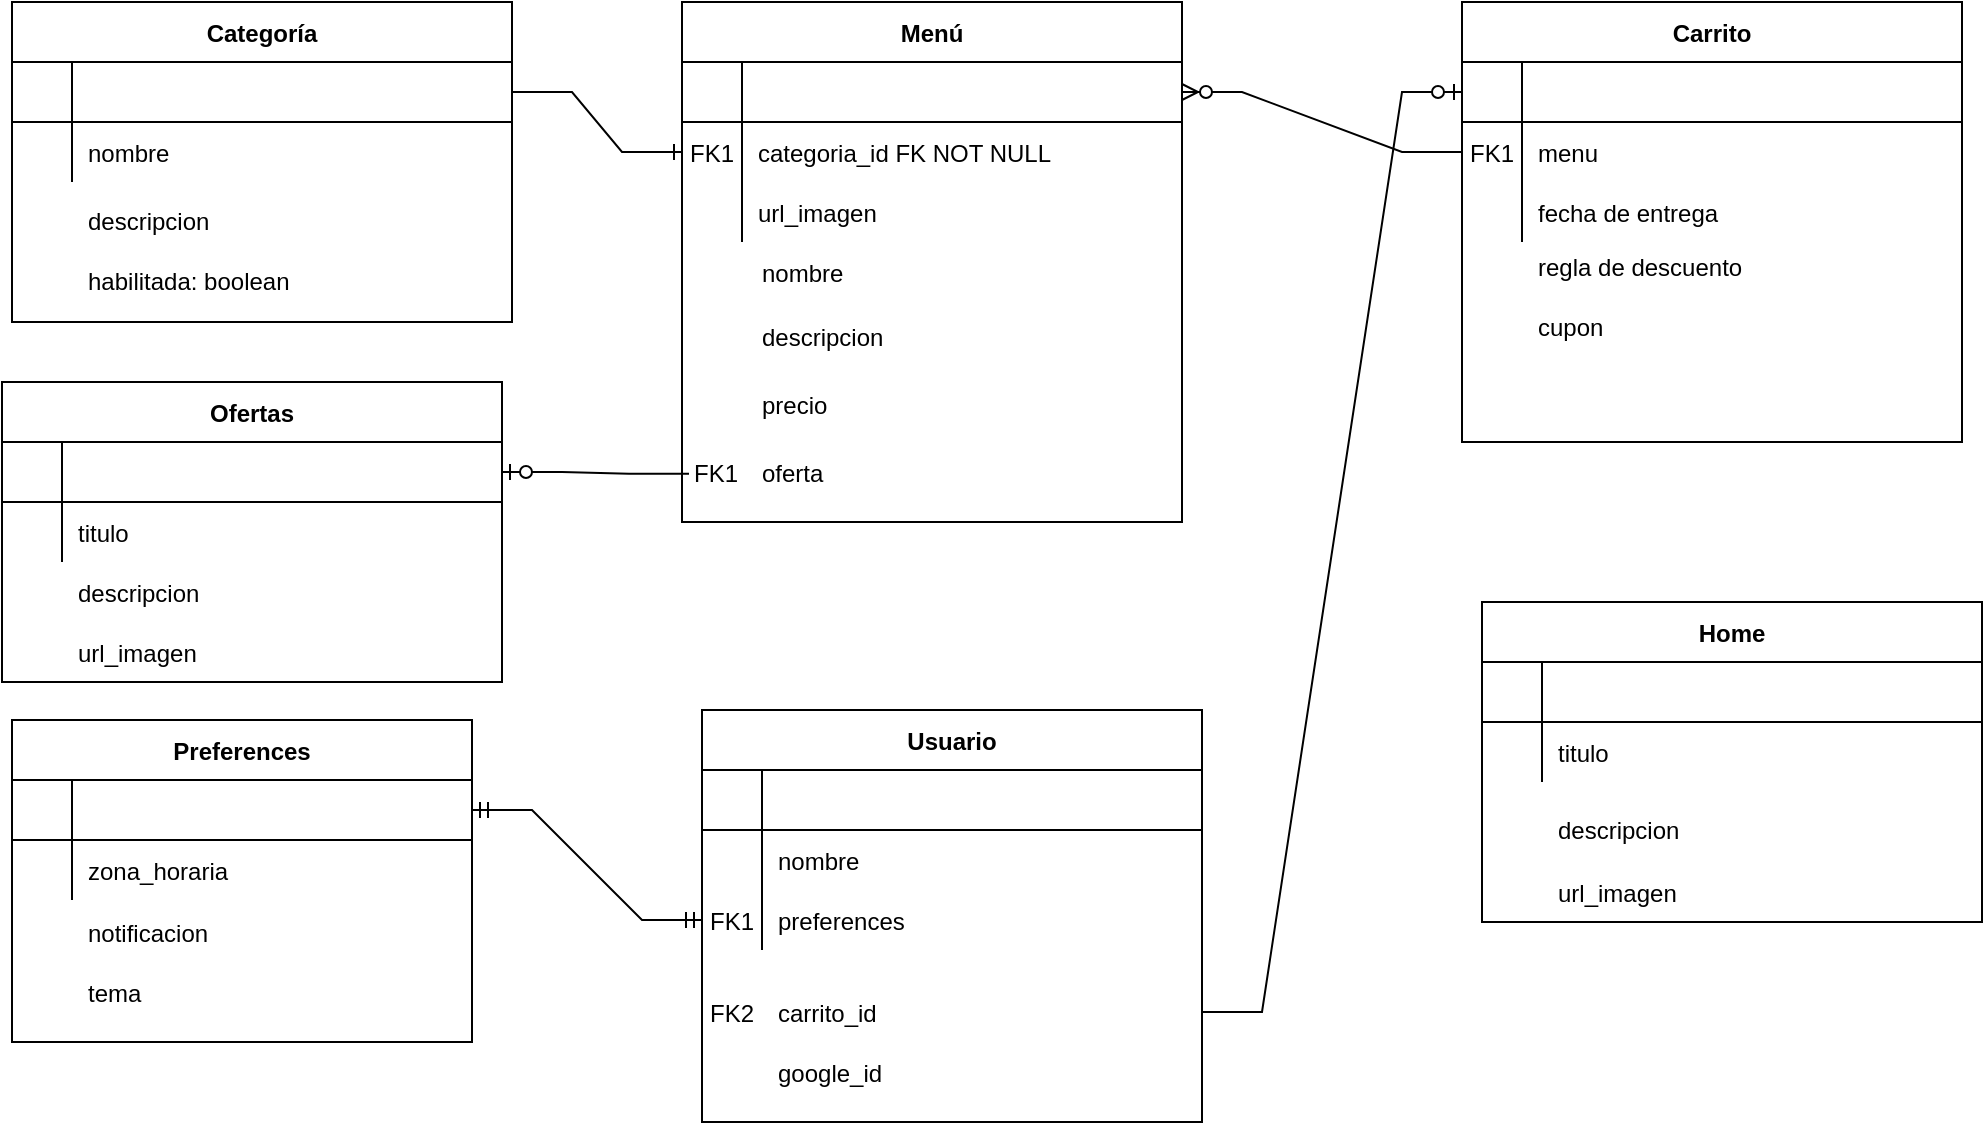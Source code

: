 <mxfile version="25.0.3">
  <diagram id="R2lEEEUBdFMjLlhIrx00" name="Page-1">
    <mxGraphModel dx="934" dy="489" grid="1" gridSize="10" guides="1" tooltips="1" connect="1" arrows="1" fold="1" page="1" pageScale="1" pageWidth="850" pageHeight="1100" math="0" shadow="0" extFonts="Permanent Marker^https://fonts.googleapis.com/css?family=Permanent+Marker">
      <root>
        <mxCell id="0" />
        <mxCell id="1" parent="0" />
        <mxCell id="qqJF5qtGD3y3oLxstqvr-37" value="" style="group;movable=1;resizable=1;rotatable=1;deletable=1;editable=1;locked=0;connectable=1;" parent="1" vertex="1" connectable="0">
          <mxGeometry x="390" y="10" width="250" height="260" as="geometry" />
        </mxCell>
        <mxCell id="C-vyLk0tnHw3VtMMgP7b-2" value="Menú" style="shape=table;startSize=30;container=1;collapsible=1;childLayout=tableLayout;fixedRows=1;rowLines=0;fontStyle=1;align=center;resizeLast=1;movable=1;resizable=1;rotatable=1;deletable=1;editable=1;locked=0;connectable=1;" parent="qqJF5qtGD3y3oLxstqvr-37" vertex="1">
          <mxGeometry width="250" height="260" as="geometry" />
        </mxCell>
        <mxCell id="C-vyLk0tnHw3VtMMgP7b-3" value="" style="shape=partialRectangle;collapsible=0;dropTarget=0;pointerEvents=0;fillColor=none;points=[[0,0.5],[1,0.5]];portConstraint=eastwest;top=0;left=0;right=0;bottom=1;" parent="C-vyLk0tnHw3VtMMgP7b-2" vertex="1">
          <mxGeometry y="30" width="250" height="30" as="geometry" />
        </mxCell>
        <mxCell id="C-vyLk0tnHw3VtMMgP7b-4" value="" style="shape=partialRectangle;overflow=hidden;connectable=0;fillColor=none;top=0;left=0;bottom=0;right=0;fontStyle=1;" parent="C-vyLk0tnHw3VtMMgP7b-3" vertex="1">
          <mxGeometry width="30" height="30" as="geometry">
            <mxRectangle width="30" height="30" as="alternateBounds" />
          </mxGeometry>
        </mxCell>
        <mxCell id="C-vyLk0tnHw3VtMMgP7b-5" value="" style="shape=partialRectangle;overflow=hidden;connectable=0;fillColor=none;top=0;left=0;bottom=0;right=0;align=left;spacingLeft=6;fontStyle=5;" parent="C-vyLk0tnHw3VtMMgP7b-3" vertex="1">
          <mxGeometry x="30" width="220" height="30" as="geometry">
            <mxRectangle width="220" height="30" as="alternateBounds" />
          </mxGeometry>
        </mxCell>
        <mxCell id="C-vyLk0tnHw3VtMMgP7b-6" value="" style="shape=partialRectangle;collapsible=0;dropTarget=0;pointerEvents=0;fillColor=none;points=[[0,0.5],[1,0.5]];portConstraint=eastwest;top=0;left=0;right=0;bottom=0;" parent="C-vyLk0tnHw3VtMMgP7b-2" vertex="1">
          <mxGeometry y="60" width="250" height="30" as="geometry" />
        </mxCell>
        <mxCell id="C-vyLk0tnHw3VtMMgP7b-7" value="FK1" style="shape=partialRectangle;overflow=hidden;connectable=0;fillColor=none;top=0;left=0;bottom=0;right=0;" parent="C-vyLk0tnHw3VtMMgP7b-6" vertex="1">
          <mxGeometry width="30" height="30" as="geometry">
            <mxRectangle width="30" height="30" as="alternateBounds" />
          </mxGeometry>
        </mxCell>
        <mxCell id="C-vyLk0tnHw3VtMMgP7b-8" value="categoria_id FK NOT NULL" style="shape=partialRectangle;overflow=hidden;connectable=0;fillColor=none;top=0;left=0;bottom=0;right=0;align=left;spacingLeft=6;movable=0;resizable=0;rotatable=0;deletable=0;editable=0;locked=1;" parent="C-vyLk0tnHw3VtMMgP7b-6" vertex="1">
          <mxGeometry x="30" width="220" height="30" as="geometry">
            <mxRectangle width="220" height="30" as="alternateBounds" />
          </mxGeometry>
        </mxCell>
        <mxCell id="C-vyLk0tnHw3VtMMgP7b-9" value="" style="shape=partialRectangle;collapsible=0;dropTarget=0;pointerEvents=0;fillColor=none;points=[[0,0.5],[1,0.5]];portConstraint=eastwest;top=0;left=0;right=0;bottom=0;" parent="C-vyLk0tnHw3VtMMgP7b-2" vertex="1">
          <mxGeometry y="90" width="250" height="30" as="geometry" />
        </mxCell>
        <mxCell id="C-vyLk0tnHw3VtMMgP7b-10" value="" style="shape=partialRectangle;overflow=hidden;connectable=0;fillColor=none;top=0;left=0;bottom=0;right=0;" parent="C-vyLk0tnHw3VtMMgP7b-9" vertex="1">
          <mxGeometry width="30" height="30" as="geometry">
            <mxRectangle width="30" height="30" as="alternateBounds" />
          </mxGeometry>
        </mxCell>
        <mxCell id="C-vyLk0tnHw3VtMMgP7b-11" value="url_imagen" style="shape=partialRectangle;overflow=hidden;connectable=0;fillColor=none;top=0;left=0;bottom=0;right=0;align=left;spacingLeft=6;movable=0;resizable=0;rotatable=0;deletable=0;editable=0;locked=1;" parent="C-vyLk0tnHw3VtMMgP7b-9" vertex="1">
          <mxGeometry x="30" width="220" height="30" as="geometry">
            <mxRectangle width="220" height="30" as="alternateBounds" />
          </mxGeometry>
        </mxCell>
        <mxCell id="qqJF5qtGD3y3oLxstqvr-20" value="descripcion" style="shape=partialRectangle;overflow=hidden;connectable=1;fillColor=none;top=0;left=0;bottom=0;right=0;align=left;spacingLeft=6;movable=1;resizable=1;rotatable=1;deletable=1;editable=1;locked=0;" parent="qqJF5qtGD3y3oLxstqvr-37" vertex="1">
          <mxGeometry x="32" y="150.003" width="218" height="34.091" as="geometry">
            <mxRectangle width="220" height="30" as="alternateBounds" />
          </mxGeometry>
        </mxCell>
        <mxCell id="qqJF5qtGD3y3oLxstqvr-21" value="nombre" style="shape=partialRectangle;overflow=hidden;connectable=1;fillColor=none;top=0;left=0;bottom=0;right=0;align=left;spacingLeft=6;movable=1;resizable=1;rotatable=1;deletable=1;editable=1;locked=0;" parent="qqJF5qtGD3y3oLxstqvr-37" vertex="1">
          <mxGeometry x="32" y="120" width="218" height="30" as="geometry">
            <mxRectangle width="220" height="30" as="alternateBounds" />
          </mxGeometry>
        </mxCell>
        <mxCell id="qqJF5qtGD3y3oLxstqvr-22" value="precio" style="shape=partialRectangle;overflow=hidden;connectable=1;fillColor=none;top=0;left=0;bottom=0;right=0;align=left;spacingLeft=6;movable=1;resizable=1;rotatable=1;deletable=1;editable=1;locked=0;" parent="qqJF5qtGD3y3oLxstqvr-37" vertex="1">
          <mxGeometry x="32" y="184.089" width="218" height="34.091" as="geometry">
            <mxRectangle width="220" height="30" as="alternateBounds" />
          </mxGeometry>
        </mxCell>
        <mxCell id="pwJrOrz93iCvwR-hnapq-28" value="" style="group" parent="qqJF5qtGD3y3oLxstqvr-37" vertex="1" connectable="0">
          <mxGeometry x="2" y="218.179" width="248" height="34.091" as="geometry" />
        </mxCell>
        <mxCell id="pwJrOrz93iCvwR-hnapq-25" value="oferta" style="shape=partialRectangle;overflow=hidden;connectable=1;fillColor=none;top=0;left=0;bottom=0;right=0;align=left;spacingLeft=6;movable=1;resizable=1;rotatable=1;deletable=1;editable=1;locked=0;" parent="pwJrOrz93iCvwR-hnapq-28" vertex="1">
          <mxGeometry x="30" width="218" height="34.091" as="geometry">
            <mxRectangle width="220" height="30" as="alternateBounds" />
          </mxGeometry>
        </mxCell>
        <mxCell id="pwJrOrz93iCvwR-hnapq-29" value="FK1" style="shape=partialRectangle;overflow=hidden;connectable=0;fillColor=none;top=0;left=0;bottom=0;right=0;" parent="pwJrOrz93iCvwR-hnapq-28" vertex="1">
          <mxGeometry y="2.041" width="30" height="30" as="geometry">
            <mxRectangle width="30" height="30" as="alternateBounds" />
          </mxGeometry>
        </mxCell>
        <mxCell id="qqJF5qtGD3y3oLxstqvr-38" value="" style="group" parent="1" vertex="1" connectable="0">
          <mxGeometry x="55" y="10" width="250" height="160" as="geometry" />
        </mxCell>
        <mxCell id="C-vyLk0tnHw3VtMMgP7b-23" value="Categoría" style="shape=table;startSize=30;container=1;collapsible=1;childLayout=tableLayout;fixedRows=1;rowLines=0;fontStyle=1;align=center;resizeLast=1;" parent="qqJF5qtGD3y3oLxstqvr-38" vertex="1">
          <mxGeometry width="250" height="160" as="geometry" />
        </mxCell>
        <mxCell id="C-vyLk0tnHw3VtMMgP7b-24" value="" style="shape=partialRectangle;collapsible=0;dropTarget=0;pointerEvents=0;fillColor=none;points=[[0,0.5],[1,0.5]];portConstraint=eastwest;top=0;left=0;right=0;bottom=1;" parent="C-vyLk0tnHw3VtMMgP7b-23" vertex="1">
          <mxGeometry y="30" width="250" height="30" as="geometry" />
        </mxCell>
        <mxCell id="C-vyLk0tnHw3VtMMgP7b-25" value="" style="shape=partialRectangle;overflow=hidden;connectable=0;fillColor=none;top=0;left=0;bottom=0;right=0;fontStyle=1;" parent="C-vyLk0tnHw3VtMMgP7b-24" vertex="1">
          <mxGeometry width="30" height="30" as="geometry">
            <mxRectangle width="30" height="30" as="alternateBounds" />
          </mxGeometry>
        </mxCell>
        <mxCell id="C-vyLk0tnHw3VtMMgP7b-26" value="" style="shape=partialRectangle;overflow=hidden;connectable=0;fillColor=none;top=0;left=0;bottom=0;right=0;align=left;spacingLeft=6;fontStyle=5;" parent="C-vyLk0tnHw3VtMMgP7b-24" vertex="1">
          <mxGeometry x="30" width="220" height="30" as="geometry">
            <mxRectangle width="220" height="30" as="alternateBounds" />
          </mxGeometry>
        </mxCell>
        <mxCell id="C-vyLk0tnHw3VtMMgP7b-27" value="" style="shape=partialRectangle;collapsible=0;dropTarget=0;pointerEvents=0;fillColor=none;points=[[0,0.5],[1,0.5]];portConstraint=eastwest;top=0;left=0;right=0;bottom=0;" parent="C-vyLk0tnHw3VtMMgP7b-23" vertex="1">
          <mxGeometry y="60" width="250" height="30" as="geometry" />
        </mxCell>
        <mxCell id="C-vyLk0tnHw3VtMMgP7b-28" value="" style="shape=partialRectangle;overflow=hidden;connectable=0;fillColor=none;top=0;left=0;bottom=0;right=0;" parent="C-vyLk0tnHw3VtMMgP7b-27" vertex="1">
          <mxGeometry width="30" height="30" as="geometry">
            <mxRectangle width="30" height="30" as="alternateBounds" />
          </mxGeometry>
        </mxCell>
        <mxCell id="C-vyLk0tnHw3VtMMgP7b-29" value="nombre" style="shape=partialRectangle;overflow=hidden;connectable=0;fillColor=none;top=0;left=0;bottom=0;right=0;align=left;spacingLeft=6;" parent="C-vyLk0tnHw3VtMMgP7b-27" vertex="1">
          <mxGeometry x="30" width="220" height="30" as="geometry">
            <mxRectangle width="220" height="30" as="alternateBounds" />
          </mxGeometry>
        </mxCell>
        <mxCell id="qqJF5qtGD3y3oLxstqvr-2" value="" style="shape=partialRectangle;collapsible=0;dropTarget=0;pointerEvents=0;fillColor=none;points=[[0,0.5],[1,0.5]];portConstraint=eastwest;top=0;left=0;right=0;bottom=0;container=0;" parent="qqJF5qtGD3y3oLxstqvr-38" vertex="1">
          <mxGeometry y="90" width="250" height="37.5" as="geometry" />
        </mxCell>
        <mxCell id="qqJF5qtGD3y3oLxstqvr-3" value="" style="shape=partialRectangle;overflow=hidden;connectable=0;fillColor=none;top=0;left=0;bottom=0;right=0;" parent="qqJF5qtGD3y3oLxstqvr-38" vertex="1">
          <mxGeometry y="90" width="30" height="37.5" as="geometry">
            <mxRectangle width="30" height="30" as="alternateBounds" />
          </mxGeometry>
        </mxCell>
        <mxCell id="qqJF5qtGD3y3oLxstqvr-4" value="descripcion" style="shape=partialRectangle;overflow=hidden;connectable=0;fillColor=none;top=0;left=0;bottom=0;right=0;align=left;spacingLeft=6;" parent="qqJF5qtGD3y3oLxstqvr-38" vertex="1">
          <mxGeometry x="30" y="90" width="220" height="37.5" as="geometry">
            <mxRectangle width="220" height="30" as="alternateBounds" />
          </mxGeometry>
        </mxCell>
        <mxCell id="pwJrOrz93iCvwR-hnapq-30" value="" style="shape=partialRectangle;overflow=hidden;connectable=0;fillColor=none;top=0;left=0;bottom=0;right=0;" parent="qqJF5qtGD3y3oLxstqvr-38" vertex="1">
          <mxGeometry y="120" width="30" height="37.5" as="geometry">
            <mxRectangle width="30" height="30" as="alternateBounds" />
          </mxGeometry>
        </mxCell>
        <mxCell id="pwJrOrz93iCvwR-hnapq-31" value="habilitada: boolean" style="shape=partialRectangle;overflow=hidden;connectable=0;fillColor=none;top=0;left=0;bottom=0;right=0;align=left;spacingLeft=6;" parent="qqJF5qtGD3y3oLxstqvr-38" vertex="1">
          <mxGeometry x="30" y="120" width="220" height="37.5" as="geometry">
            <mxRectangle width="220" height="30" as="alternateBounds" />
          </mxGeometry>
        </mxCell>
        <mxCell id="qqJF5qtGD3y3oLxstqvr-50" value="" style="shape=partialRectangle;overflow=hidden;connectable=0;fillColor=none;top=0;left=0;bottom=0;right=0;" parent="1" vertex="1">
          <mxGeometry x="790" y="369" width="30" height="30" as="geometry">
            <mxRectangle width="30" height="30" as="alternateBounds" />
          </mxGeometry>
        </mxCell>
        <mxCell id="qqJF5qtGD3y3oLxstqvr-53" value="" style="shape=partialRectangle;overflow=hidden;connectable=0;fillColor=none;top=0;left=0;bottom=0;right=0;" parent="1" vertex="1">
          <mxGeometry x="790" y="399" width="30" height="30" as="geometry">
            <mxRectangle width="30" height="30" as="alternateBounds" />
          </mxGeometry>
        </mxCell>
        <mxCell id="qqJF5qtGD3y3oLxstqvr-55" value="" style="shape=partialRectangle;overflow=hidden;connectable=0;fillColor=none;top=0;left=0;bottom=0;right=0;" parent="1" vertex="1">
          <mxGeometry x="790" y="120" width="30" height="30" as="geometry">
            <mxRectangle width="30" height="30" as="alternateBounds" />
          </mxGeometry>
        </mxCell>
        <mxCell id="pwJrOrz93iCvwR-hnapq-2" value="" style="edgeStyle=entityRelationEdgeStyle;fontSize=12;html=1;endArrow=ERzeroToMany;endFill=1;rounded=0;entryX=1;entryY=0.5;entryDx=0;entryDy=0;exitX=0;exitY=0.5;exitDx=0;exitDy=0;" parent="1" source="C-vyLk0tnHw3VtMMgP7b-17" target="C-vyLk0tnHw3VtMMgP7b-3" edge="1">
          <mxGeometry width="100" height="100" relative="1" as="geometry">
            <mxPoint x="740" y="30" as="sourcePoint" />
            <mxPoint x="760" y="100" as="targetPoint" />
            <Array as="points">
              <mxPoint x="760" y="100" />
              <mxPoint x="710" y="100" />
            </Array>
          </mxGeometry>
        </mxCell>
        <mxCell id="pwJrOrz93iCvwR-hnapq-3" value="Preferences" style="shape=table;startSize=30;container=1;collapsible=1;childLayout=tableLayout;fixedRows=1;rowLines=0;fontStyle=1;align=center;resizeLast=1;" parent="1" vertex="1">
          <mxGeometry x="55" y="369" width="230" height="161" as="geometry" />
        </mxCell>
        <mxCell id="pwJrOrz93iCvwR-hnapq-4" value="" style="shape=partialRectangle;collapsible=0;dropTarget=0;pointerEvents=0;fillColor=none;points=[[0,0.5],[1,0.5]];portConstraint=eastwest;top=0;left=0;right=0;bottom=1;" parent="pwJrOrz93iCvwR-hnapq-3" vertex="1">
          <mxGeometry y="30" width="230" height="30" as="geometry" />
        </mxCell>
        <mxCell id="pwJrOrz93iCvwR-hnapq-5" value="" style="shape=partialRectangle;overflow=hidden;connectable=0;fillColor=none;top=0;left=0;bottom=0;right=0;fontStyle=1;" parent="pwJrOrz93iCvwR-hnapq-4" vertex="1">
          <mxGeometry width="30" height="30" as="geometry">
            <mxRectangle width="30" height="30" as="alternateBounds" />
          </mxGeometry>
        </mxCell>
        <mxCell id="pwJrOrz93iCvwR-hnapq-6" value="" style="shape=partialRectangle;overflow=hidden;connectable=0;fillColor=none;top=0;left=0;bottom=0;right=0;align=left;spacingLeft=6;fontStyle=5;" parent="pwJrOrz93iCvwR-hnapq-4" vertex="1">
          <mxGeometry x="30" width="200" height="30" as="geometry">
            <mxRectangle width="200" height="30" as="alternateBounds" />
          </mxGeometry>
        </mxCell>
        <mxCell id="pwJrOrz93iCvwR-hnapq-7" value="" style="shape=partialRectangle;collapsible=0;dropTarget=0;pointerEvents=0;fillColor=none;points=[[0,0.5],[1,0.5]];portConstraint=eastwest;top=0;left=0;right=0;bottom=0;" parent="pwJrOrz93iCvwR-hnapq-3" vertex="1">
          <mxGeometry y="60" width="230" height="30" as="geometry" />
        </mxCell>
        <mxCell id="pwJrOrz93iCvwR-hnapq-8" value="" style="shape=partialRectangle;overflow=hidden;connectable=0;fillColor=none;top=0;left=0;bottom=0;right=0;" parent="pwJrOrz93iCvwR-hnapq-7" vertex="1">
          <mxGeometry width="30" height="30" as="geometry">
            <mxRectangle width="30" height="30" as="alternateBounds" />
          </mxGeometry>
        </mxCell>
        <mxCell id="pwJrOrz93iCvwR-hnapq-9" value="zona_horaria" style="shape=partialRectangle;overflow=hidden;connectable=0;fillColor=none;top=0;left=0;bottom=0;right=0;align=left;spacingLeft=6;" parent="pwJrOrz93iCvwR-hnapq-7" vertex="1">
          <mxGeometry x="30" width="200" height="30" as="geometry">
            <mxRectangle width="200" height="30" as="alternateBounds" />
          </mxGeometry>
        </mxCell>
        <mxCell id="pwJrOrz93iCvwR-hnapq-10" value="" style="group" parent="1" vertex="1" connectable="0">
          <mxGeometry x="50" y="200" width="250" height="150" as="geometry" />
        </mxCell>
        <mxCell id="qqJF5qtGD3y3oLxstqvr-30" value="Ofertas" style="shape=table;startSize=30;container=1;collapsible=1;childLayout=tableLayout;fixedRows=1;rowLines=0;fontStyle=1;align=center;resizeLast=1;" parent="pwJrOrz93iCvwR-hnapq-10" vertex="1">
          <mxGeometry width="250" height="150" as="geometry" />
        </mxCell>
        <mxCell id="qqJF5qtGD3y3oLxstqvr-31" value="" style="shape=partialRectangle;collapsible=0;dropTarget=0;pointerEvents=0;fillColor=none;points=[[0,0.5],[1,0.5]];portConstraint=eastwest;top=0;left=0;right=0;bottom=1;" parent="qqJF5qtGD3y3oLxstqvr-30" vertex="1">
          <mxGeometry y="30" width="250" height="30" as="geometry" />
        </mxCell>
        <mxCell id="qqJF5qtGD3y3oLxstqvr-32" value="" style="shape=partialRectangle;overflow=hidden;connectable=0;fillColor=none;top=0;left=0;bottom=0;right=0;fontStyle=1;" parent="qqJF5qtGD3y3oLxstqvr-31" vertex="1">
          <mxGeometry width="30" height="30" as="geometry">
            <mxRectangle width="30" height="30" as="alternateBounds" />
          </mxGeometry>
        </mxCell>
        <mxCell id="qqJF5qtGD3y3oLxstqvr-33" value="" style="shape=partialRectangle;overflow=hidden;connectable=0;fillColor=none;top=0;left=0;bottom=0;right=0;align=left;spacingLeft=6;fontStyle=5;" parent="qqJF5qtGD3y3oLxstqvr-31" vertex="1">
          <mxGeometry x="30" width="220" height="30" as="geometry">
            <mxRectangle width="220" height="30" as="alternateBounds" />
          </mxGeometry>
        </mxCell>
        <mxCell id="qqJF5qtGD3y3oLxstqvr-34" value="" style="shape=partialRectangle;collapsible=0;dropTarget=0;pointerEvents=0;fillColor=none;points=[[0,0.5],[1,0.5]];portConstraint=eastwest;top=0;left=0;right=0;bottom=0;" parent="qqJF5qtGD3y3oLxstqvr-30" vertex="1">
          <mxGeometry y="60" width="250" height="30" as="geometry" />
        </mxCell>
        <mxCell id="qqJF5qtGD3y3oLxstqvr-35" value="" style="shape=partialRectangle;overflow=hidden;connectable=0;fillColor=none;top=0;left=0;bottom=0;right=0;" parent="qqJF5qtGD3y3oLxstqvr-34" vertex="1">
          <mxGeometry width="30" height="30" as="geometry">
            <mxRectangle width="30" height="30" as="alternateBounds" />
          </mxGeometry>
        </mxCell>
        <mxCell id="qqJF5qtGD3y3oLxstqvr-36" value="titulo" style="shape=partialRectangle;overflow=hidden;connectable=0;fillColor=none;top=0;left=0;bottom=0;right=0;align=left;spacingLeft=6;" parent="qqJF5qtGD3y3oLxstqvr-34" vertex="1">
          <mxGeometry x="30" width="220" height="30" as="geometry">
            <mxRectangle width="220" height="30" as="alternateBounds" />
          </mxGeometry>
        </mxCell>
        <mxCell id="qqJF5qtGD3y3oLxstqvr-58" value="descripcion" style="shape=partialRectangle;overflow=hidden;connectable=0;fillColor=none;top=0;left=0;bottom=0;right=0;align=left;spacingLeft=6;" parent="pwJrOrz93iCvwR-hnapq-10" vertex="1">
          <mxGeometry x="30" y="90" width="220" height="30" as="geometry">
            <mxRectangle width="220" height="30" as="alternateBounds" />
          </mxGeometry>
        </mxCell>
        <mxCell id="yZumms5GOMJ3oJZ8lzZo-1" value="url_imagen" style="shape=partialRectangle;overflow=hidden;connectable=0;fillColor=none;top=0;left=0;bottom=0;right=0;align=left;spacingLeft=6;" parent="pwJrOrz93iCvwR-hnapq-10" vertex="1">
          <mxGeometry x="30" y="120" width="220" height="30" as="geometry">
            <mxRectangle width="220" height="30" as="alternateBounds" />
          </mxGeometry>
        </mxCell>
        <mxCell id="pwJrOrz93iCvwR-hnapq-11" value="" style="edgeStyle=entityRelationEdgeStyle;fontSize=12;html=1;endArrow=ERmandOne;startArrow=ERmandOne;rounded=0;entryX=0;entryY=0.5;entryDx=0;entryDy=0;" parent="1" target="pwJrOrz93iCvwR-hnapq-13" edge="1">
          <mxGeometry width="100" height="100" relative="1" as="geometry">
            <mxPoint x="285" y="414" as="sourcePoint" />
            <mxPoint x="400" y="330" as="targetPoint" />
          </mxGeometry>
        </mxCell>
        <mxCell id="pwJrOrz93iCvwR-hnapq-16" value="" style="group" parent="1" vertex="1" connectable="0">
          <mxGeometry x="790" y="310" width="250" height="160" as="geometry" />
        </mxCell>
        <mxCell id="qqJF5qtGD3y3oLxstqvr-39" value="Home" style="shape=table;startSize=30;container=1;collapsible=1;childLayout=tableLayout;fixedRows=1;rowLines=0;fontStyle=1;align=center;resizeLast=1;" parent="pwJrOrz93iCvwR-hnapq-16" vertex="1">
          <mxGeometry width="250" height="160" as="geometry" />
        </mxCell>
        <mxCell id="qqJF5qtGD3y3oLxstqvr-40" value="" style="shape=partialRectangle;collapsible=0;dropTarget=0;pointerEvents=0;fillColor=none;points=[[0,0.5],[1,0.5]];portConstraint=eastwest;top=0;left=0;right=0;bottom=1;" parent="qqJF5qtGD3y3oLxstqvr-39" vertex="1">
          <mxGeometry y="30" width="250" height="30" as="geometry" />
        </mxCell>
        <mxCell id="qqJF5qtGD3y3oLxstqvr-41" value="" style="shape=partialRectangle;overflow=hidden;connectable=0;fillColor=none;top=0;left=0;bottom=0;right=0;fontStyle=1;" parent="qqJF5qtGD3y3oLxstqvr-40" vertex="1">
          <mxGeometry width="30" height="30" as="geometry">
            <mxRectangle width="30" height="30" as="alternateBounds" />
          </mxGeometry>
        </mxCell>
        <mxCell id="qqJF5qtGD3y3oLxstqvr-42" value="" style="shape=partialRectangle;overflow=hidden;connectable=0;fillColor=none;top=0;left=0;bottom=0;right=0;align=left;spacingLeft=6;fontStyle=5;" parent="qqJF5qtGD3y3oLxstqvr-40" vertex="1">
          <mxGeometry x="30" width="220" height="30" as="geometry">
            <mxRectangle width="220" height="30" as="alternateBounds" />
          </mxGeometry>
        </mxCell>
        <mxCell id="qqJF5qtGD3y3oLxstqvr-43" value="" style="shape=partialRectangle;collapsible=0;dropTarget=0;pointerEvents=0;fillColor=none;points=[[0,0.5],[1,0.5]];portConstraint=eastwest;top=0;left=0;right=0;bottom=0;" parent="qqJF5qtGD3y3oLxstqvr-39" vertex="1">
          <mxGeometry y="60" width="250" height="30" as="geometry" />
        </mxCell>
        <mxCell id="qqJF5qtGD3y3oLxstqvr-44" value="" style="shape=partialRectangle;overflow=hidden;connectable=0;fillColor=none;top=0;left=0;bottom=0;right=0;" parent="qqJF5qtGD3y3oLxstqvr-43" vertex="1">
          <mxGeometry width="30" height="30" as="geometry">
            <mxRectangle width="30" height="30" as="alternateBounds" />
          </mxGeometry>
        </mxCell>
        <mxCell id="qqJF5qtGD3y3oLxstqvr-45" value="titulo" style="shape=partialRectangle;overflow=hidden;connectable=0;fillColor=none;top=0;left=0;bottom=0;right=0;align=left;spacingLeft=6;" parent="qqJF5qtGD3y3oLxstqvr-43" vertex="1">
          <mxGeometry x="30" width="220" height="30" as="geometry">
            <mxRectangle width="220" height="30" as="alternateBounds" />
          </mxGeometry>
        </mxCell>
        <mxCell id="qqJF5qtGD3y3oLxstqvr-51" value="descripcion" style="shape=partialRectangle;overflow=hidden;connectable=0;fillColor=none;top=0;left=0;bottom=0;right=0;align=left;spacingLeft=6;" parent="pwJrOrz93iCvwR-hnapq-16" vertex="1">
          <mxGeometry x="30" y="95.5" width="220" height="35.5" as="geometry">
            <mxRectangle width="220" height="30" as="alternateBounds" />
          </mxGeometry>
        </mxCell>
        <mxCell id="qqJF5qtGD3y3oLxstqvr-54" value="url_imagen" style="shape=partialRectangle;overflow=hidden;connectable=0;fillColor=none;top=0;left=0;bottom=0;right=0;align=left;spacingLeft=6;" parent="pwJrOrz93iCvwR-hnapq-16" vertex="1">
          <mxGeometry x="30" y="130" width="220" height="30" as="geometry">
            <mxRectangle width="220" height="30" as="alternateBounds" />
          </mxGeometry>
        </mxCell>
        <mxCell id="pwJrOrz93iCvwR-hnapq-18" value="" style="group" parent="1" vertex="1" connectable="0">
          <mxGeometry x="780" y="10" width="250" height="220" as="geometry" />
        </mxCell>
        <mxCell id="qqJF5qtGD3y3oLxstqvr-56" value="regla de descuento" style="shape=partialRectangle;overflow=hidden;connectable=0;fillColor=none;top=0;left=0;bottom=0;right=0;align=left;spacingLeft=6;" parent="pwJrOrz93iCvwR-hnapq-18" vertex="1">
          <mxGeometry x="30" y="117" width="220" height="30" as="geometry">
            <mxRectangle width="220" height="30" as="alternateBounds" />
          </mxGeometry>
        </mxCell>
        <mxCell id="pwJrOrz93iCvwR-hnapq-17" value="" style="group" parent="pwJrOrz93iCvwR-hnapq-18" vertex="1" connectable="0">
          <mxGeometry width="250" height="220" as="geometry" />
        </mxCell>
        <mxCell id="R69DAlM-yLZJwDY2B8TD-19" value="" style="group" vertex="1" connectable="0" parent="pwJrOrz93iCvwR-hnapq-17">
          <mxGeometry width="250" height="220" as="geometry" />
        </mxCell>
        <mxCell id="R69DAlM-yLZJwDY2B8TD-22" value="" style="group" vertex="1" connectable="0" parent="R69DAlM-yLZJwDY2B8TD-19">
          <mxGeometry width="250" height="220" as="geometry" />
        </mxCell>
        <mxCell id="C-vyLk0tnHw3VtMMgP7b-13" value="Carrito" style="shape=table;startSize=30;container=1;collapsible=1;childLayout=tableLayout;fixedRows=1;rowLines=0;fontStyle=1;align=center;resizeLast=1;" parent="R69DAlM-yLZJwDY2B8TD-22" vertex="1">
          <mxGeometry width="250" height="220" as="geometry" />
        </mxCell>
        <mxCell id="C-vyLk0tnHw3VtMMgP7b-14" value="" style="shape=partialRectangle;collapsible=0;dropTarget=0;pointerEvents=0;fillColor=none;points=[[0,0.5],[1,0.5]];portConstraint=eastwest;top=0;left=0;right=0;bottom=1;" parent="C-vyLk0tnHw3VtMMgP7b-13" vertex="1">
          <mxGeometry y="30" width="250" height="30" as="geometry" />
        </mxCell>
        <mxCell id="C-vyLk0tnHw3VtMMgP7b-15" value="" style="shape=partialRectangle;overflow=hidden;connectable=0;fillColor=none;top=0;left=0;bottom=0;right=0;fontStyle=1;" parent="C-vyLk0tnHw3VtMMgP7b-14" vertex="1">
          <mxGeometry width="30" height="30" as="geometry">
            <mxRectangle width="30" height="30" as="alternateBounds" />
          </mxGeometry>
        </mxCell>
        <mxCell id="C-vyLk0tnHw3VtMMgP7b-16" value="" style="shape=partialRectangle;overflow=hidden;connectable=0;fillColor=none;top=0;left=0;bottom=0;right=0;align=left;spacingLeft=6;fontStyle=5;" parent="C-vyLk0tnHw3VtMMgP7b-14" vertex="1">
          <mxGeometry x="30" width="220" height="30" as="geometry">
            <mxRectangle width="220" height="30" as="alternateBounds" />
          </mxGeometry>
        </mxCell>
        <mxCell id="C-vyLk0tnHw3VtMMgP7b-17" value="" style="shape=partialRectangle;collapsible=0;dropTarget=0;pointerEvents=0;fillColor=none;points=[[0,0.5],[1,0.5]];portConstraint=eastwest;top=0;left=0;right=0;bottom=0;" parent="C-vyLk0tnHw3VtMMgP7b-13" vertex="1">
          <mxGeometry y="60" width="250" height="30" as="geometry" />
        </mxCell>
        <mxCell id="C-vyLk0tnHw3VtMMgP7b-18" value="FK1" style="shape=partialRectangle;overflow=hidden;connectable=0;fillColor=none;top=0;left=0;bottom=0;right=0;" parent="C-vyLk0tnHw3VtMMgP7b-17" vertex="1">
          <mxGeometry width="30" height="30" as="geometry">
            <mxRectangle width="30" height="30" as="alternateBounds" />
          </mxGeometry>
        </mxCell>
        <mxCell id="C-vyLk0tnHw3VtMMgP7b-19" value="menu" style="shape=partialRectangle;overflow=hidden;connectable=0;fillColor=none;top=0;left=0;bottom=0;right=0;align=left;spacingLeft=6;" parent="C-vyLk0tnHw3VtMMgP7b-17" vertex="1">
          <mxGeometry x="30" width="220" height="30" as="geometry">
            <mxRectangle width="220" height="30" as="alternateBounds" />
          </mxGeometry>
        </mxCell>
        <mxCell id="C-vyLk0tnHw3VtMMgP7b-20" value="" style="shape=partialRectangle;collapsible=0;dropTarget=0;pointerEvents=0;fillColor=none;points=[[0,0.5],[1,0.5]];portConstraint=eastwest;top=0;left=0;right=0;bottom=0;" parent="C-vyLk0tnHw3VtMMgP7b-13" vertex="1">
          <mxGeometry y="90" width="250" height="30" as="geometry" />
        </mxCell>
        <mxCell id="C-vyLk0tnHw3VtMMgP7b-21" value="" style="shape=partialRectangle;overflow=hidden;connectable=0;fillColor=none;top=0;left=0;bottom=0;right=0;" parent="C-vyLk0tnHw3VtMMgP7b-20" vertex="1">
          <mxGeometry width="30" height="30" as="geometry">
            <mxRectangle width="30" height="30" as="alternateBounds" />
          </mxGeometry>
        </mxCell>
        <mxCell id="C-vyLk0tnHw3VtMMgP7b-22" value="fecha de entrega" style="shape=partialRectangle;overflow=hidden;connectable=0;fillColor=none;top=0;left=0;bottom=0;right=0;align=left;spacingLeft=6;" parent="C-vyLk0tnHw3VtMMgP7b-20" vertex="1">
          <mxGeometry x="30" width="220" height="30" as="geometry">
            <mxRectangle width="220" height="30" as="alternateBounds" />
          </mxGeometry>
        </mxCell>
        <mxCell id="qqJF5qtGD3y3oLxstqvr-57" value="cupon" style="shape=partialRectangle;overflow=hidden;connectable=0;fillColor=none;top=0;left=0;bottom=0;right=0;align=left;spacingLeft=6;" parent="R69DAlM-yLZJwDY2B8TD-22" vertex="1">
          <mxGeometry x="30" y="147" width="220" height="30" as="geometry">
            <mxRectangle width="220" height="30" as="alternateBounds" />
          </mxGeometry>
        </mxCell>
        <mxCell id="pwJrOrz93iCvwR-hnapq-19" value="" style="edgeStyle=entityRelationEdgeStyle;fontSize=12;html=1;endArrow=ERone;endFill=1;rounded=0;exitX=1;exitY=0.5;exitDx=0;exitDy=0;entryX=0;entryY=0.5;entryDx=0;entryDy=0;" parent="1" source="C-vyLk0tnHw3VtMMgP7b-24" target="C-vyLk0tnHw3VtMMgP7b-6" edge="1">
          <mxGeometry width="100" height="100" relative="1" as="geometry">
            <mxPoint x="470" y="210" as="sourcePoint" />
            <mxPoint x="440" y="80" as="targetPoint" />
          </mxGeometry>
        </mxCell>
        <mxCell id="pwJrOrz93iCvwR-hnapq-26" value="" style="edgeStyle=entityRelationEdgeStyle;fontSize=12;html=1;endArrow=ERzeroToOne;endFill=1;rounded=0;entryX=1;entryY=0.5;entryDx=0;entryDy=0;exitX=0.014;exitY=0.907;exitDx=0;exitDy=0;exitPerimeter=0;" parent="1" source="qqJF5qtGD3y3oLxstqvr-37" target="qqJF5qtGD3y3oLxstqvr-31" edge="1">
          <mxGeometry width="100" height="100" relative="1" as="geometry">
            <mxPoint x="400" y="250" as="sourcePoint" />
            <mxPoint x="510" y="200" as="targetPoint" />
          </mxGeometry>
        </mxCell>
        <mxCell id="R69DAlM-yLZJwDY2B8TD-11" value="" style="shape=partialRectangle;overflow=hidden;connectable=0;fillColor=none;top=0;left=0;bottom=0;right=0;" vertex="1" parent="1">
          <mxGeometry x="55" y="460" width="30" height="30" as="geometry">
            <mxRectangle width="30" height="30" as="alternateBounds" />
          </mxGeometry>
        </mxCell>
        <mxCell id="R69DAlM-yLZJwDY2B8TD-12" value="notificacion" style="shape=partialRectangle;overflow=hidden;connectable=0;fillColor=none;top=0;left=0;bottom=0;right=0;align=left;spacingLeft=6;" vertex="1" parent="1">
          <mxGeometry x="85" y="460" width="200" height="30" as="geometry">
            <mxRectangle width="200" height="30" as="alternateBounds" />
          </mxGeometry>
        </mxCell>
        <mxCell id="R69DAlM-yLZJwDY2B8TD-13" value="" style="shape=partialRectangle;overflow=hidden;connectable=0;fillColor=none;top=0;left=0;bottom=0;right=0;" vertex="1" parent="1">
          <mxGeometry x="55" y="490" width="30" height="30" as="geometry">
            <mxRectangle width="30" height="30" as="alternateBounds" />
          </mxGeometry>
        </mxCell>
        <mxCell id="R69DAlM-yLZJwDY2B8TD-14" value="tema" style="shape=partialRectangle;overflow=hidden;connectable=0;fillColor=none;top=0;left=0;bottom=0;right=0;align=left;spacingLeft=6;" vertex="1" parent="1">
          <mxGeometry x="85" y="490" width="200" height="30" as="geometry">
            <mxRectangle width="200" height="30" as="alternateBounds" />
          </mxGeometry>
        </mxCell>
        <mxCell id="R69DAlM-yLZJwDY2B8TD-18" value="" style="edgeStyle=entityRelationEdgeStyle;fontSize=12;html=1;endArrow=ERzeroToOne;endFill=1;rounded=0;exitX=1;exitY=0.5;exitDx=0;exitDy=0;entryX=0;entryY=0.5;entryDx=0;entryDy=0;" edge="1" parent="1" source="R69DAlM-yLZJwDY2B8TD-24" target="C-vyLk0tnHw3VtMMgP7b-14">
          <mxGeometry width="100" height="100" relative="1" as="geometry">
            <mxPoint x="730" y="200" as="sourcePoint" />
            <mxPoint x="750" y="290" as="targetPoint" />
            <Array as="points">
              <mxPoint x="790" y="200" />
              <mxPoint x="710" y="240" />
              <mxPoint x="840" y="270" />
              <mxPoint x="1110" y="140" />
              <mxPoint x="720" y="300" />
              <mxPoint x="810" y="280" />
              <mxPoint x="910" y="280" />
              <mxPoint x="1120" y="260" />
              <mxPoint x="1130" y="250" />
              <mxPoint x="790" y="200" />
              <mxPoint x="790" y="200" />
              <mxPoint x="730" y="180" />
              <mxPoint x="740" y="290" />
            </Array>
          </mxGeometry>
        </mxCell>
        <mxCell id="R69DAlM-yLZJwDY2B8TD-29" value="" style="group" vertex="1" connectable="0" parent="1">
          <mxGeometry x="400" y="364" width="250" height="206" as="geometry" />
        </mxCell>
        <mxCell id="qqJF5qtGD3y3oLxstqvr-46" value="" style="shape=partialRectangle;collapsible=0;dropTarget=0;pointerEvents=0;fillColor=none;points=[[0,0.5],[1,0.5]];portConstraint=eastwest;top=0;left=0;right=0;bottom=0;" parent="R69DAlM-yLZJwDY2B8TD-29" vertex="1">
          <mxGeometry y="166" width="250" height="30" as="geometry" />
        </mxCell>
        <mxCell id="qqJF5qtGD3y3oLxstqvr-47" value="" style="shape=partialRectangle;overflow=hidden;connectable=0;fillColor=none;top=0;left=0;bottom=0;right=0;" parent="qqJF5qtGD3y3oLxstqvr-46" vertex="1">
          <mxGeometry width="30" height="30" as="geometry">
            <mxRectangle width="30" height="30" as="alternateBounds" />
          </mxGeometry>
        </mxCell>
        <mxCell id="qqJF5qtGD3y3oLxstqvr-48" value="google_id" style="shape=partialRectangle;overflow=hidden;connectable=0;fillColor=none;top=0;left=0;bottom=0;right=0;align=left;spacingLeft=6;" parent="qqJF5qtGD3y3oLxstqvr-46" vertex="1">
          <mxGeometry x="30" width="220" height="30" as="geometry">
            <mxRectangle width="220" height="30" as="alternateBounds" />
          </mxGeometry>
        </mxCell>
        <mxCell id="R69DAlM-yLZJwDY2B8TD-28" value="" style="group" vertex="1" connectable="0" parent="R69DAlM-yLZJwDY2B8TD-29">
          <mxGeometry width="250" height="206" as="geometry" />
        </mxCell>
        <mxCell id="qqJF5qtGD3y3oLxstqvr-23" value="Usuario" style="shape=table;startSize=30;container=1;collapsible=1;childLayout=tableLayout;fixedRows=1;rowLines=0;fontStyle=1;align=center;resizeLast=1;" parent="R69DAlM-yLZJwDY2B8TD-28" vertex="1">
          <mxGeometry width="250" height="206" as="geometry" />
        </mxCell>
        <mxCell id="qqJF5qtGD3y3oLxstqvr-24" value="" style="shape=partialRectangle;collapsible=0;dropTarget=0;pointerEvents=0;fillColor=none;points=[[0,0.5],[1,0.5]];portConstraint=eastwest;top=0;left=0;right=0;bottom=1;" parent="qqJF5qtGD3y3oLxstqvr-23" vertex="1">
          <mxGeometry y="30" width="250" height="30" as="geometry" />
        </mxCell>
        <mxCell id="qqJF5qtGD3y3oLxstqvr-25" value="" style="shape=partialRectangle;overflow=hidden;connectable=0;fillColor=none;top=0;left=0;bottom=0;right=0;fontStyle=1;" parent="qqJF5qtGD3y3oLxstqvr-24" vertex="1">
          <mxGeometry width="30" height="30" as="geometry">
            <mxRectangle width="30" height="30" as="alternateBounds" />
          </mxGeometry>
        </mxCell>
        <mxCell id="qqJF5qtGD3y3oLxstqvr-26" value="" style="shape=partialRectangle;overflow=hidden;connectable=0;fillColor=none;top=0;left=0;bottom=0;right=0;align=left;spacingLeft=6;fontStyle=5;" parent="qqJF5qtGD3y3oLxstqvr-24" vertex="1">
          <mxGeometry x="30" width="220" height="30" as="geometry">
            <mxRectangle width="220" height="30" as="alternateBounds" />
          </mxGeometry>
        </mxCell>
        <mxCell id="qqJF5qtGD3y3oLxstqvr-27" value="" style="shape=partialRectangle;collapsible=0;dropTarget=0;pointerEvents=0;fillColor=none;points=[[0,0.5],[1,0.5]];portConstraint=eastwest;top=0;left=0;right=0;bottom=0;" parent="qqJF5qtGD3y3oLxstqvr-23" vertex="1">
          <mxGeometry y="60" width="250" height="30" as="geometry" />
        </mxCell>
        <mxCell id="qqJF5qtGD3y3oLxstqvr-28" value="" style="shape=partialRectangle;overflow=hidden;connectable=0;fillColor=none;top=0;left=0;bottom=0;right=0;" parent="qqJF5qtGD3y3oLxstqvr-27" vertex="1">
          <mxGeometry width="30" height="30" as="geometry">
            <mxRectangle width="30" height="30" as="alternateBounds" />
          </mxGeometry>
        </mxCell>
        <mxCell id="qqJF5qtGD3y3oLxstqvr-29" value="nombre" style="shape=partialRectangle;overflow=hidden;connectable=0;fillColor=none;top=0;left=0;bottom=0;right=0;align=left;spacingLeft=6;" parent="qqJF5qtGD3y3oLxstqvr-27" vertex="1">
          <mxGeometry x="30" width="220" height="30" as="geometry">
            <mxRectangle width="220" height="30" as="alternateBounds" />
          </mxGeometry>
        </mxCell>
        <mxCell id="pwJrOrz93iCvwR-hnapq-13" value="" style="shape=tableRow;horizontal=0;startSize=0;swimlaneHead=0;swimlaneBody=0;fillColor=none;collapsible=0;dropTarget=0;points=[[0,0.5],[1,0.5]];portConstraint=eastwest;top=0;left=0;right=0;bottom=0;" parent="qqJF5qtGD3y3oLxstqvr-23" vertex="1">
          <mxGeometry y="90" width="250" height="30" as="geometry" />
        </mxCell>
        <mxCell id="pwJrOrz93iCvwR-hnapq-14" value="FK1" style="shape=partialRectangle;connectable=0;fillColor=none;top=0;left=0;bottom=0;right=0;editable=1;overflow=hidden;" parent="pwJrOrz93iCvwR-hnapq-13" vertex="1">
          <mxGeometry width="30" height="30" as="geometry">
            <mxRectangle width="30" height="30" as="alternateBounds" />
          </mxGeometry>
        </mxCell>
        <mxCell id="pwJrOrz93iCvwR-hnapq-15" value="preferences" style="shape=partialRectangle;connectable=0;fillColor=none;top=0;left=0;bottom=0;right=0;align=left;spacingLeft=6;overflow=hidden;" parent="pwJrOrz93iCvwR-hnapq-13" vertex="1">
          <mxGeometry x="30" width="220" height="30" as="geometry">
            <mxRectangle width="220" height="30" as="alternateBounds" />
          </mxGeometry>
        </mxCell>
        <mxCell id="R69DAlM-yLZJwDY2B8TD-24" value="" style="shape=partialRectangle;collapsible=0;dropTarget=0;pointerEvents=0;fillColor=none;points=[[0,0.5],[1,0.5]];portConstraint=eastwest;top=0;left=0;right=0;bottom=0;" vertex="1" parent="R69DAlM-yLZJwDY2B8TD-28">
          <mxGeometry x="30" y="136" width="220" height="30" as="geometry" />
        </mxCell>
        <mxCell id="R69DAlM-yLZJwDY2B8TD-25" value="" style="shape=partialRectangle;overflow=hidden;connectable=0;fillColor=none;top=0;left=0;bottom=0;right=0;" vertex="1" parent="R69DAlM-yLZJwDY2B8TD-24">
          <mxGeometry width="26.4" height="30" as="geometry">
            <mxRectangle width="30" height="30" as="alternateBounds" />
          </mxGeometry>
        </mxCell>
        <mxCell id="R69DAlM-yLZJwDY2B8TD-26" value="carrito_id" style="shape=partialRectangle;overflow=hidden;connectable=0;fillColor=none;top=0;left=0;bottom=0;right=0;align=left;spacingLeft=6;" vertex="1" parent="R69DAlM-yLZJwDY2B8TD-24">
          <mxGeometry width="193.6" height="30" as="geometry">
            <mxRectangle width="220" height="30" as="alternateBounds" />
          </mxGeometry>
        </mxCell>
        <mxCell id="R69DAlM-yLZJwDY2B8TD-27" value="FK2" style="shape=partialRectangle;connectable=0;fillColor=none;top=0;left=0;bottom=0;right=0;editable=1;overflow=hidden;" vertex="1" parent="R69DAlM-yLZJwDY2B8TD-28">
          <mxGeometry y="136" width="30" height="30" as="geometry">
            <mxRectangle width="30" height="30" as="alternateBounds" />
          </mxGeometry>
        </mxCell>
      </root>
    </mxGraphModel>
  </diagram>
</mxfile>

